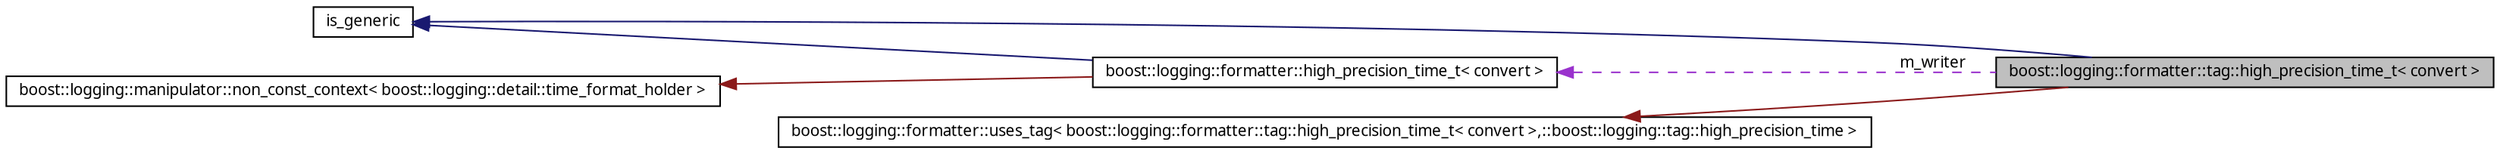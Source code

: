 digraph G
{
  edge [fontname="FreeSans.ttf",fontsize=10,labelfontname="FreeSans.ttf",labelfontsize=10];
  node [fontname="FreeSans.ttf",fontsize=10,shape=record];
  rankdir=LR;
  Node1 [label="boost::logging::formatter::tag::high_precision_time_t\< convert \>",height=0.2,width=0.4,color="black", fillcolor="grey75", style="filled" fontcolor="black"];
  Node2 -> Node1 [dir=back,color="midnightblue",fontsize=10,style="solid",fontname="FreeSans.ttf"];
  Node2 [label="is_generic",height=0.2,width=0.4,color="black", fillcolor="white", style="filled",URL="$structboost_1_1logging_1_1manipulator_1_1is__generic.html",tooltip="Represents a generic manipulator (formatter or destination)."];
  Node3 -> Node1 [dir=back,color="firebrick4",fontsize=10,style="solid",fontname="FreeSans.ttf"];
  Node3 [label="boost::logging::formatter::uses_tag\< boost::logging::formatter::tag::high_precision_time_t\< convert \>,::boost::logging::tag::high_precision_time \>",height=0.2,width=0.4,color="black", fillcolor="white", style="filled",URL="$structboost_1_1logging_1_1formatter_1_1uses__tag.html",tooltip="Specifies that a formatter class handles a certain tag class."];
  Node4 -> Node1 [dir=back,color="darkorchid3",fontsize=10,style="dashed",label="m_writer",fontname="FreeSans.ttf"];
  Node4 [label="boost::logging::formatter::high_precision_time_t\< convert \>",height=0.2,width=0.4,color="black", fillcolor="white", style="filled",URL="$structboost_1_1logging_1_1formatter_1_1high__precision__time__t.html",tooltip="Prefixes the message with a high-precision time (. You pass the format string at..."];
  Node2 -> Node4 [dir=back,color="midnightblue",fontsize=10,style="solid",fontname="FreeSans.ttf"];
  Node5 -> Node4 [dir=back,color="firebrick4",fontsize=10,style="solid",fontname="FreeSans.ttf"];
  Node5 [label="boost::logging::manipulator::non_const_context\< boost::logging::detail::time_format_holder \>",height=0.2,width=0.4,color="black", fillcolor="white", style="filled",URL="$structboost_1_1logging_1_1manipulator_1_1non__const__context.html",tooltip="In case your manipulator (formatter or destination) needs to hold non-const context..."];
}
